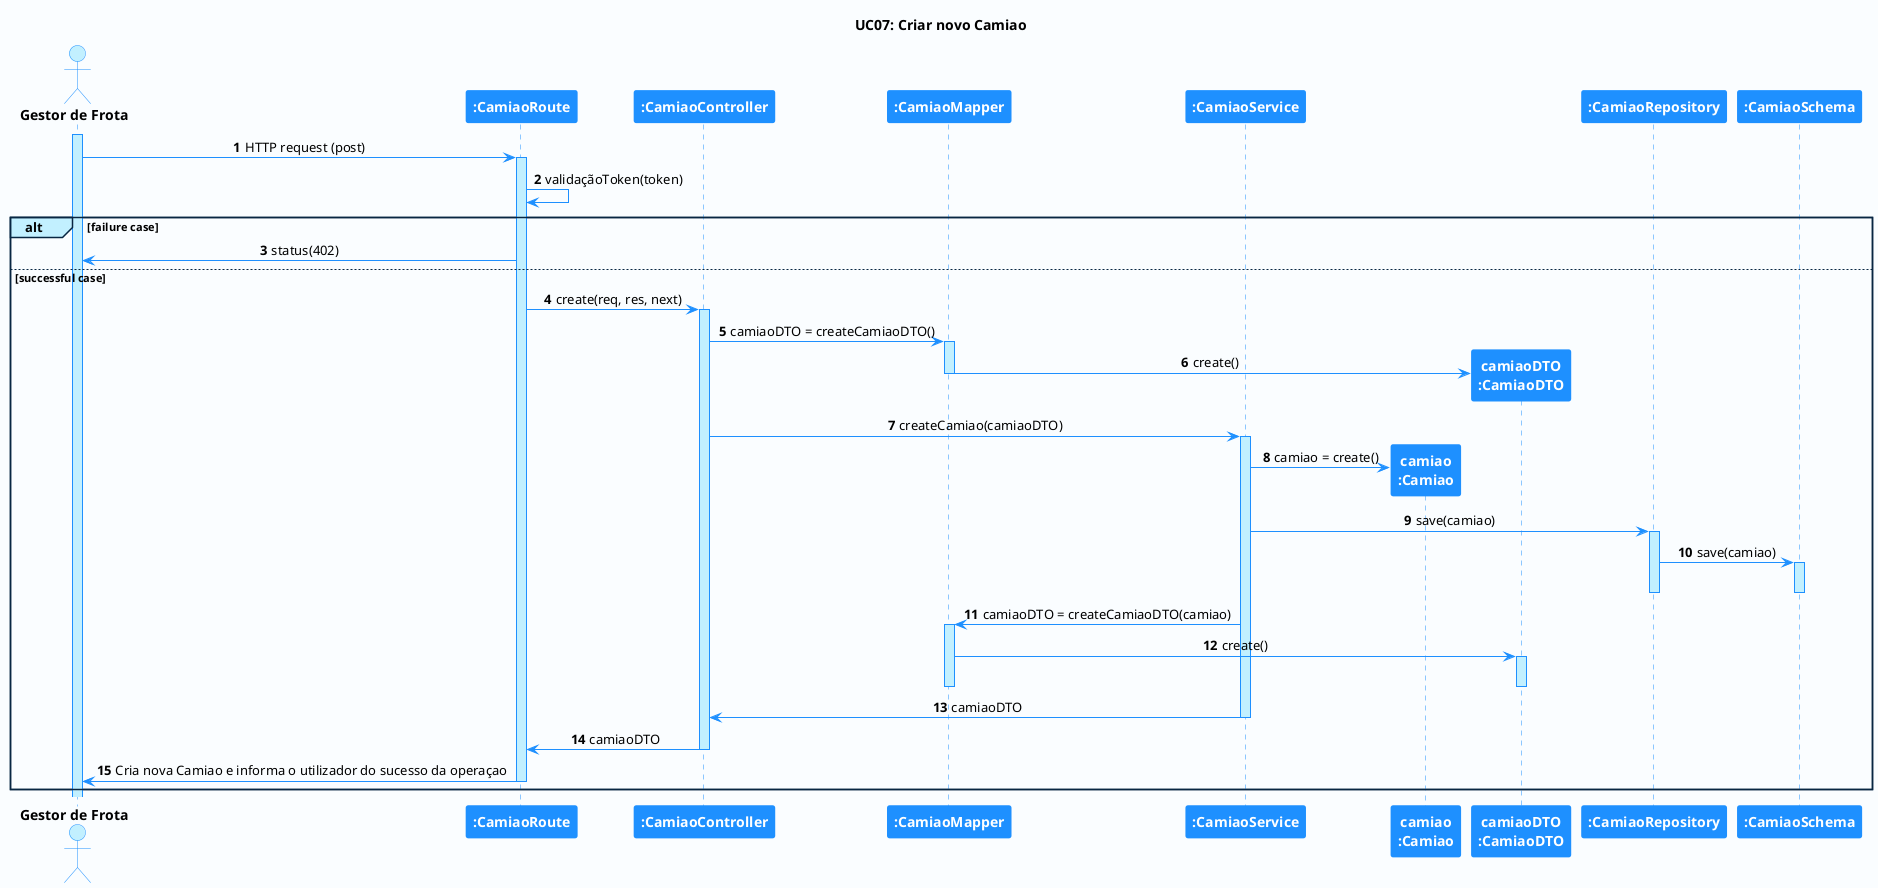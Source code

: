 @startuml hello

'-Style----------------------------------------------------------------------------------------------------------------

autonumber

skinparam DefaultTextAlignment center

skinparam BackgroundColor #fafdff

skinparam sequence {
    LifeLineBorderColor DodgerBlue
    LifeLineBackgroundColor APPLICATION

    ActorBackgroundColor APPLICATION
    ActorBorderColor DodgerBlue

    BackgroundColor #FFFFFF
    ArrowColor DodgerBlue
    BorderColor DodgerBlue

    ParticipantBackgroundColor DodgerBlue
    ParticipantFontColor #FFFFFF
    ParticipantBorderColor DodgerBlue

    GroupBorderColor #082642
    GroupBackgroundColor APPLICATION
}

skinparam note {
    LifeLineBorderColor DodgerBlue
    LifeLineBackgroundColor APPLICATION

    ActorBackgroundColor APPLICATION
    ActorBorderColor DodgerBlue

    BackgroundColor #FFFFFF
    ArrowColor DodgerBlue
    BorderColor DodgerBlue

    ParticipantBackgroundColor DodgerBlue
    ParticipantFontColor #FFFFFF
    ParticipantBorderColor DodgerBlue

    GroupBorderColor #082642
    GroupBackgroundColor APPLICATION
}

'-Title----------------------------------------------------------------------------------------------------------------

title UC07: Criar novo Camiao

'-Actors/Participants--------------------------------------------------------------------------------------------------

actor "<b>Gestor de Frota" as A
participant "<b>:CamiaoRoute" as RR
participant "<b>:CamiaoController" as CC
participant "<b>:CamiaoMapper" as CM
participant "<b>:CamiaoService" as CS
participant "<b>camiao\n<b>:Camiao" as C
participant "<b>camiaoDTO\n<b>:CamiaoDTO" as CD
participant "<b>:CamiaoRepository" as CREP
participant "<b>:CamiaoSchema" as CSC


'-Associations---------------------------------------------------------------------------------------------------------

activate A

A -> RR: HTTP request (post)
activate RR



RR -> RR: validaçãoToken(token)
alt failure case
RR -> A : status(402)
else successful case
RR -> CC: create(req, res, next)
activate CC
CC -> CM: camiaoDTO = createCamiaoDTO()
activate CM
CM -> CD** : create()
deactivate CM
CC -> CS : createCamiao(camiaoDTO)
activate CS
CS -> C** : camiao = create()
CS -> CREP : save(camiao)
activate CREP
CREP -> CSC : save(camiao)
activate CSC
deactivate CSC
deactivate CREP


CS -> CM : camiaoDTO = createCamiaoDTO(camiao)
activate CM
CM -> CD : create()
activate CD
deactivate CD
deactivate CM
CS -> CC : camiaoDTO
deactivate CS
CC -> RR: camiaoDTO
deactivate CC

RR -> A: Cria nova Camiao e informa o utilizador do sucesso da operaçao
deactivate RR
end
'----------------------------------------------------------------------------------------------------------------------

@enduml